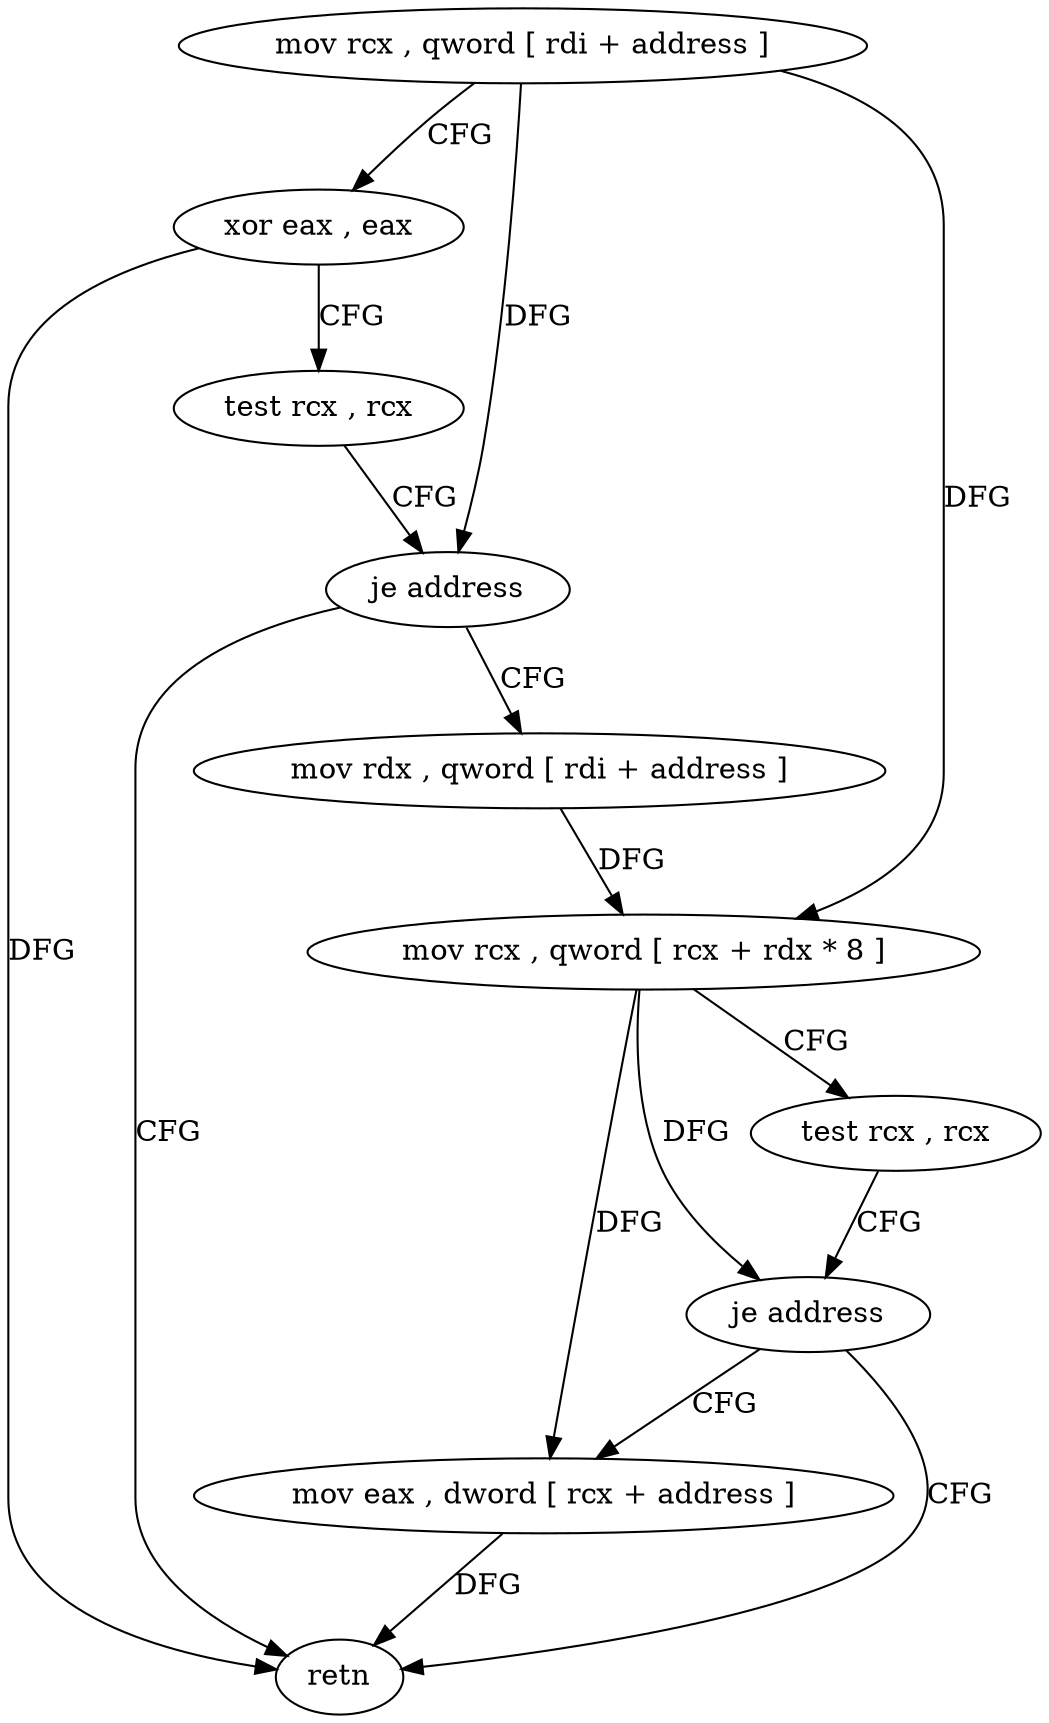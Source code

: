 digraph "func" {
"124560" [label = "mov rcx , qword [ rdi + address ]" ]
"124564" [label = "xor eax , eax" ]
"124566" [label = "test rcx , rcx" ]
"124569" [label = "je address" ]
"124587" [label = "retn" ]
"124571" [label = "mov rdx , qword [ rdi + address ]" ]
"124575" [label = "mov rcx , qword [ rcx + rdx * 8 ]" ]
"124579" [label = "test rcx , rcx" ]
"124582" [label = "je address" ]
"124584" [label = "mov eax , dword [ rcx + address ]" ]
"124560" -> "124564" [ label = "CFG" ]
"124560" -> "124569" [ label = "DFG" ]
"124560" -> "124575" [ label = "DFG" ]
"124564" -> "124566" [ label = "CFG" ]
"124564" -> "124587" [ label = "DFG" ]
"124566" -> "124569" [ label = "CFG" ]
"124569" -> "124587" [ label = "CFG" ]
"124569" -> "124571" [ label = "CFG" ]
"124571" -> "124575" [ label = "DFG" ]
"124575" -> "124579" [ label = "CFG" ]
"124575" -> "124582" [ label = "DFG" ]
"124575" -> "124584" [ label = "DFG" ]
"124579" -> "124582" [ label = "CFG" ]
"124582" -> "124587" [ label = "CFG" ]
"124582" -> "124584" [ label = "CFG" ]
"124584" -> "124587" [ label = "DFG" ]
}
